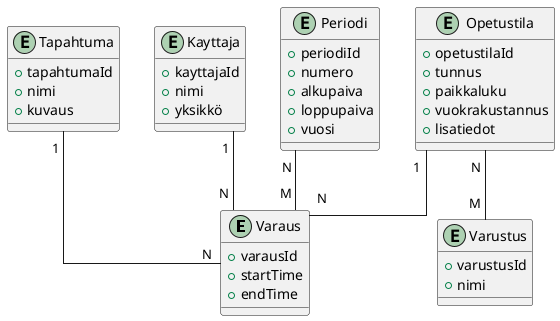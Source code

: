 @startuml Opetustilan varaamisjärjestelmä
skinparam linetype ortho
entity Varaus {
+ varausId
+ startTime
+ endTime
}

entity Tapahtuma {
+ tapahtumaId
+ nimi
+ kuvaus
}

entity Opetustila{
+ opetustilaId
+ tunnus
+ paikkaluku
+ vuokrakustannus
+ lisatiedot
}

entity Varustus{
+ varustusId
+ nimi
}

entity Kayttaja {
+ kayttajaId
+ nimi
+ yksikkö
}

entity Periodi {
+ periodiId
+ numero
+ alkupaiva
+ loppupaiva
+ vuosi
}

Opetustila "1" -- "N" Varaus
Kayttaja "1  " -- "N" Varaus
Tapahtuma "1 " -- "N" Varaus
Opetustila "N " -- "M " Varustus
Periodi "N" -- "M  " Varaus
@enduml
